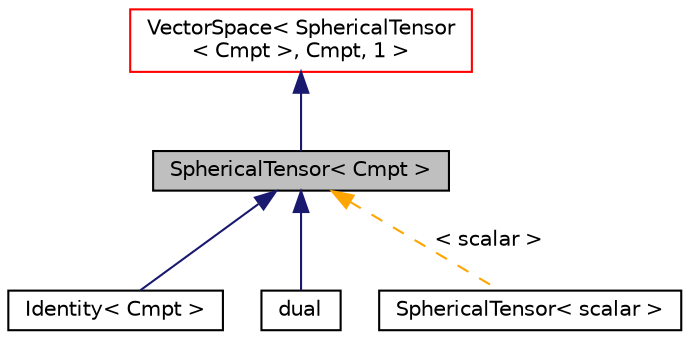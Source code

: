 digraph "SphericalTensor&lt; Cmpt &gt;"
{
  bgcolor="transparent";
  edge [fontname="Helvetica",fontsize="10",labelfontname="Helvetica",labelfontsize="10"];
  node [fontname="Helvetica",fontsize="10",shape=record];
  Node1 [label="SphericalTensor\< Cmpt \>",height=0.2,width=0.4,color="black", fillcolor="grey75", style="filled" fontcolor="black"];
  Node2 -> Node1 [dir="back",color="midnightblue",fontsize="10",style="solid",fontname="Helvetica"];
  Node2 [label="VectorSpace\< SphericalTensor\l\< Cmpt \>, Cmpt, 1 \>",height=0.2,width=0.4,color="red",URL="$classFoam_1_1VectorSpace.html"];
  Node1 -> Node3 [dir="back",color="midnightblue",fontsize="10",style="solid",fontname="Helvetica"];
  Node3 [label="Identity\< Cmpt \>",height=0.2,width=0.4,color="black",URL="$classFoam_1_1Identity.html",tooltip="Templated identity and dual space identity tensors derived from SphericalTensor. "];
  Node1 -> Node4 [dir="back",color="midnightblue",fontsize="10",style="solid",fontname="Helvetica"];
  Node4 [label="dual",height=0.2,width=0.4,color="black",URL="$classFoam_1_1Identity_1_1dual.html",tooltip="The identity type in the dual space. "];
  Node1 -> Node5 [dir="back",color="orange",fontsize="10",style="dashed",label=" \< scalar \>" ,fontname="Helvetica"];
  Node5 [label="SphericalTensor\< scalar \>",height=0.2,width=0.4,color="black",URL="$classFoam_1_1SphericalTensor.html"];
}
